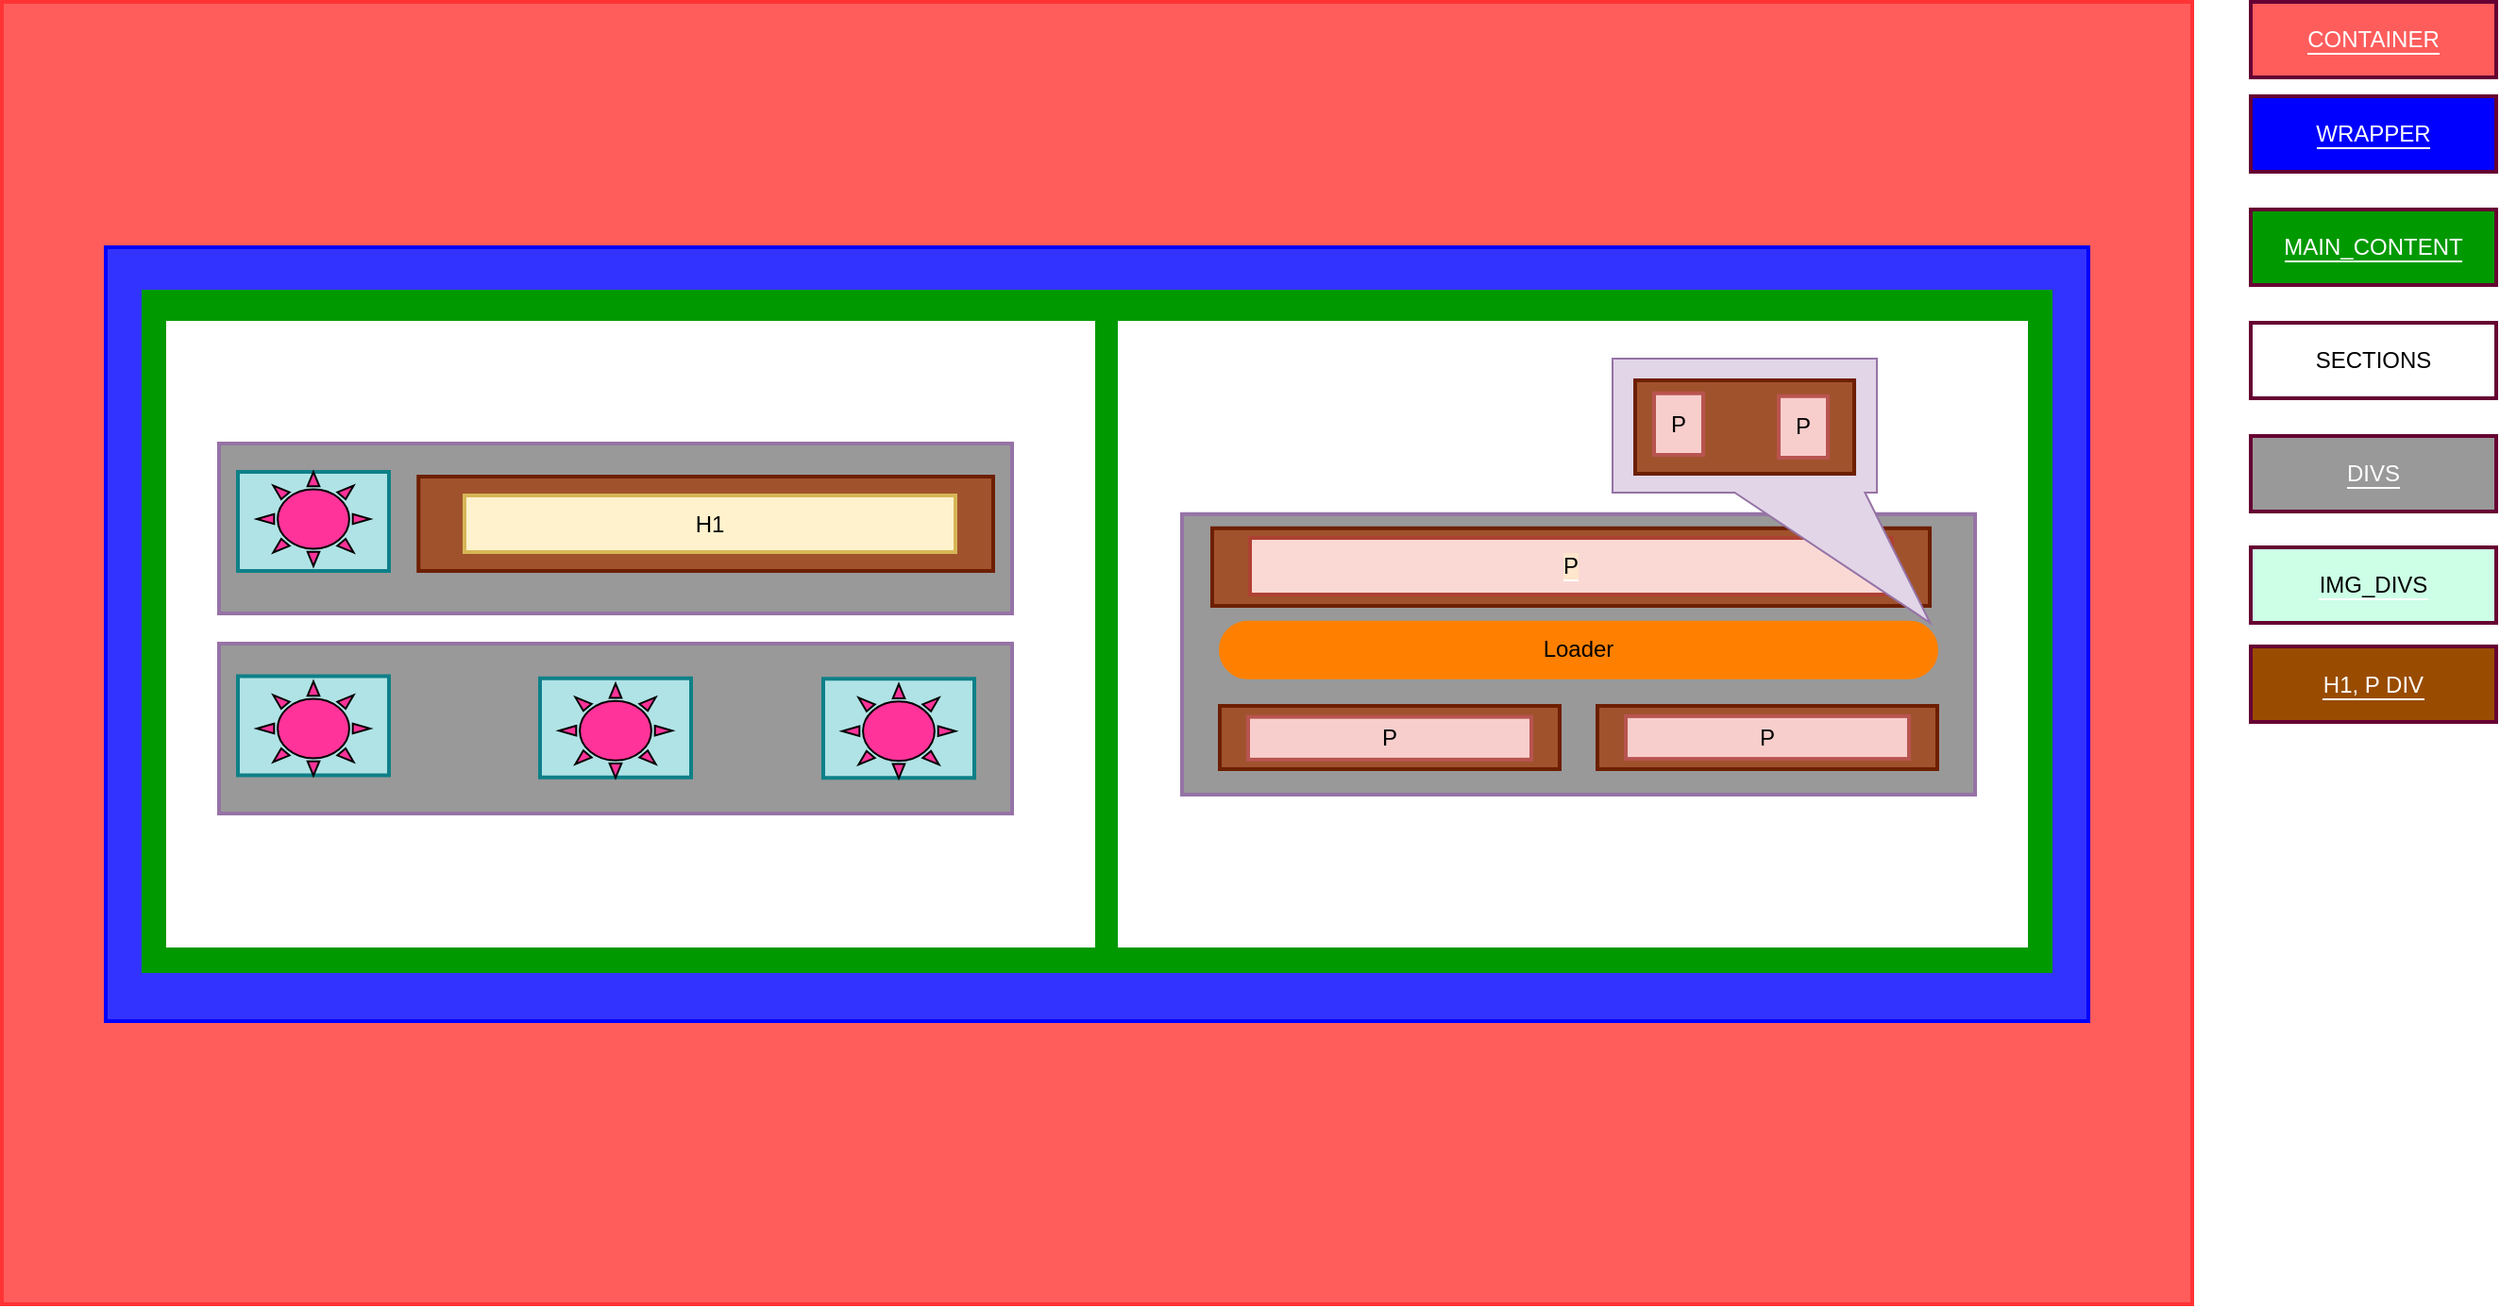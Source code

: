 <mxfile version="13.8.5"><diagram id="ndg5LRgTctKMqfmfvnYL" name="Page-1"><mxGraphModel dx="2058" dy="1125" grid="1" gridSize="10" guides="1" tooltips="1" connect="1" arrows="1" fold="1" page="1" pageScale="1" pageWidth="1169" pageHeight="827" math="0" shadow="0"><root><mxCell id="0"/><mxCell id="1" parent="0"/><mxCell id="LnrIiZvxyNQqSvJF2Py5-2" value="" style="rounded=0;whiteSpace=wrap;html=1;strokeWidth=2;strokeColor=#FF3333;align=left;labelBackgroundColor=#ffffff;fillColor=#FF5C5C;" parent="1" vertex="1"><mxGeometry x="9" y="20" width="1160" height="690" as="geometry"/></mxCell><mxCell id="LnrIiZvxyNQqSvJF2Py5-3" value="" style="rounded=0;whiteSpace=wrap;html=1;strokeWidth=2;strokeColor=#0000FF;fillColor=#3333FF;" parent="1" vertex="1"><mxGeometry x="64" y="150" width="1050" height="410" as="geometry"/></mxCell><mxCell id="LnrIiZvxyNQqSvJF2Py5-4" value="" style="rounded=0;whiteSpace=wrap;html=1;strokeWidth=2;strokeColor=#009900;fillColor=#009900;" parent="1" vertex="1"><mxGeometry x="84" y="173.5" width="1010" height="360" as="geometry"/></mxCell><mxCell id="LnrIiZvxyNQqSvJF2Py5-6" value="" style="rounded=0;whiteSpace=wrap;html=1;strokeWidth=2;strokeColor=#FFFFFF;" parent="1" vertex="1"><mxGeometry x="97" y="190" width="490" height="330" as="geometry"/></mxCell><mxCell id="LnrIiZvxyNQqSvJF2Py5-7" value="" style="rounded=0;whiteSpace=wrap;html=1;strokeWidth=2;strokeColor=#FFFFFF;" parent="1" vertex="1"><mxGeometry x="601" y="190" width="480" height="330" as="geometry"/></mxCell><mxCell id="LnrIiZvxyNQqSvJF2Py5-14" value="" style="rounded=0;whiteSpace=wrap;html=1;strokeColor=#9673a6;strokeWidth=2;fillColor=#999999;" parent="1" vertex="1"><mxGeometry x="124" y="254" width="420" height="90" as="geometry"/></mxCell><mxCell id="LnrIiZvxyNQqSvJF2Py5-17" value="" style="rounded=0;whiteSpace=wrap;html=1;strokeColor=#9673a6;strokeWidth=2;fillColor=#999999;" parent="1" vertex="1"><mxGeometry x="634" y="291.38" width="420" height="148.62" as="geometry"/></mxCell><mxCell id="LnrIiZvxyNQqSvJF2Py5-45" value="&lt;font color=&quot;#ffffff&quot; style=&quot;background-color: rgb(0 , 0 , 255)&quot;&gt;WRAPPER&lt;/font&gt;" style="rounded=0;whiteSpace=wrap;html=1;labelBackgroundColor=#ffffff;strokeColor=#660033;strokeWidth=2;fontColor=#000000;fillColor=#0000FF;" parent="1" vertex="1"><mxGeometry x="1200" y="70" width="130" height="40" as="geometry"/></mxCell><mxCell id="LnrIiZvxyNQqSvJF2Py5-46" value="&lt;font color=&quot;#ffffff&quot; style=&quot;background-color: rgb(0 , 153 , 0)&quot;&gt;MAIN_CONTENT&lt;/font&gt;" style="rounded=0;whiteSpace=wrap;html=1;labelBackgroundColor=#ffffff;strokeColor=#660033;strokeWidth=2;fontColor=#000000;fillColor=#009900;" parent="1" vertex="1"><mxGeometry x="1200" y="130" width="130" height="40" as="geometry"/></mxCell><mxCell id="LnrIiZvxyNQqSvJF2Py5-49" value="&lt;font color=&quot;#ffffff&quot; style=&quot;background-color: rgb(255 , 92 , 92)&quot;&gt;CONTAINER&lt;/font&gt;" style="rounded=0;whiteSpace=wrap;html=1;labelBackgroundColor=#ffffff;strokeColor=#660033;strokeWidth=2;fontColor=#000000;fillColor=#FF5C5C;" parent="1" vertex="1"><mxGeometry x="1200" y="20" width="130" height="40" as="geometry"/></mxCell><mxCell id="LnrIiZvxyNQqSvJF2Py5-50" value="&lt;font style=&quot;background-color: rgb(255 , 255 , 255)&quot;&gt;SECTIONS&lt;/font&gt;" style="rounded=0;whiteSpace=wrap;html=1;labelBackgroundColor=#ffffff;strokeColor=#660033;strokeWidth=2;fontColor=#000000;fillColor=#FFFFFF;" parent="1" vertex="1"><mxGeometry x="1200" y="190" width="130" height="40" as="geometry"/></mxCell><mxCell id="LnrIiZvxyNQqSvJF2Py5-60" value="&lt;font color=&quot;#ffffff&quot;&gt;&lt;span style=&quot;background-color: rgb(153 , 153 , 153)&quot;&gt;DIVS&lt;/span&gt;&lt;/font&gt;" style="rounded=0;whiteSpace=wrap;html=1;labelBackgroundColor=#ffffff;strokeColor=#660033;strokeWidth=2;fontColor=#000000;fillColor=#999999;" parent="1" vertex="1"><mxGeometry x="1200" y="250" width="130" height="40" as="geometry"/></mxCell><mxCell id="AXb9uBrZmUPK0tKDC45d-26" value="" style="rounded=0;whiteSpace=wrap;html=1;labelBackgroundColor=#ffffff;strokeColor=#0e8088;strokeWidth=2;fillColor=#b0e3e6;" vertex="1" parent="1"><mxGeometry x="134" y="269" width="80" height="52.5" as="geometry"/></mxCell><mxCell id="AXb9uBrZmUPK0tKDC45d-27" value="" style="rounded=0;whiteSpace=wrap;html=1;labelBackgroundColor=#ffffff;strokeColor=#6D1F00;strokeWidth=2;fillColor=#a0522d;fontColor=#ffffff;" vertex="1" parent="1"><mxGeometry x="229.63" y="271.5" width="304.37" height="50" as="geometry"/></mxCell><mxCell id="AXb9uBrZmUPK0tKDC45d-34" value="&lt;font color=&quot;#ffffff&quot; style=&quot;background-color: rgb(153 , 76 , 0)&quot;&gt;H1, P DIV&lt;/font&gt;" style="rounded=0;whiteSpace=wrap;html=1;labelBackgroundColor=#ffffff;strokeColor=#660033;strokeWidth=2;fontColor=#000000;fillColor=#994C00;" vertex="1" parent="1"><mxGeometry x="1200" y="361.5" width="130" height="40" as="geometry"/></mxCell><mxCell id="AXb9uBrZmUPK0tKDC45d-41" value="&lt;font style=&quot;background-color: rgb(204 , 255 , 230)&quot;&gt;IMG_DIVS&lt;/font&gt;" style="rounded=0;whiteSpace=wrap;html=1;labelBackgroundColor=#ffffff;strokeColor=#660033;strokeWidth=2;fontColor=#000000;fillColor=#CCFFE6;" vertex="1" parent="1"><mxGeometry x="1200" y="309" width="130" height="40" as="geometry"/></mxCell><mxCell id="AXb9uBrZmUPK0tKDC45d-71" value="" style="verticalLabelPosition=bottom;verticalAlign=top;html=1;shape=mxgraph.basic.sun;fillColor=#FF3399;" vertex="1" parent="1"><mxGeometry x="144" y="269" width="60" height="50" as="geometry"/></mxCell><mxCell id="LnrIiZvxyNQqSvJF2Py5-12" value="H1" style="rounded=0;whiteSpace=wrap;html=1;strokeColor=#d6b656;strokeWidth=2;fillColor=#fff2cc;" parent="1" vertex="1"><mxGeometry x="254" y="281.5" width="260" height="30" as="geometry"/></mxCell><mxCell id="AXb9uBrZmUPK0tKDC45d-73" value="" style="rounded=0;whiteSpace=wrap;html=1;strokeColor=#9673a6;strokeWidth=2;fillColor=#999999;" vertex="1" parent="1"><mxGeometry x="124" y="360" width="420" height="90" as="geometry"/></mxCell><mxCell id="AXb9uBrZmUPK0tKDC45d-72" value="" style="rounded=0;whiteSpace=wrap;html=1;labelBackgroundColor=#ffffff;strokeColor=#0e8088;strokeWidth=2;fillColor=#b0e3e6;" vertex="1" parent="1"><mxGeometry x="134" y="377.25" width="80" height="52.5" as="geometry"/></mxCell><mxCell id="AXb9uBrZmUPK0tKDC45d-75" value="" style="verticalLabelPosition=bottom;verticalAlign=top;html=1;shape=mxgraph.basic.sun;fillColor=#FF3399;" vertex="1" parent="1"><mxGeometry x="144" y="380" width="60" height="50" as="geometry"/></mxCell><mxCell id="AXb9uBrZmUPK0tKDC45d-76" value="" style="rounded=0;whiteSpace=wrap;html=1;labelBackgroundColor=#ffffff;strokeColor=#0e8088;strokeWidth=2;fillColor=#b0e3e6;" vertex="1" parent="1"><mxGeometry x="294" y="378.38" width="80" height="52.5" as="geometry"/></mxCell><mxCell id="AXb9uBrZmUPK0tKDC45d-77" value="" style="verticalLabelPosition=bottom;verticalAlign=top;html=1;shape=mxgraph.basic.sun;fillColor=#FF3399;" vertex="1" parent="1"><mxGeometry x="304" y="381.13" width="60" height="50" as="geometry"/></mxCell><mxCell id="AXb9uBrZmUPK0tKDC45d-78" value="" style="rounded=0;whiteSpace=wrap;html=1;labelBackgroundColor=#ffffff;strokeColor=#0e8088;strokeWidth=2;fillColor=#b0e3e6;" vertex="1" parent="1"><mxGeometry x="444" y="378.63" width="80" height="52.5" as="geometry"/></mxCell><mxCell id="AXb9uBrZmUPK0tKDC45d-79" value="" style="verticalLabelPosition=bottom;verticalAlign=top;html=1;shape=mxgraph.basic.sun;fillColor=#FF3399;" vertex="1" parent="1"><mxGeometry x="454" y="381.38" width="60" height="50" as="geometry"/></mxCell><mxCell id="AXb9uBrZmUPK0tKDC45d-80" value="Loader" style="rounded=1;whiteSpace=wrap;html=1;strokeColor=#FF8000;fillColor=#FF8000;arcSize=50;" vertex="1" parent="1"><mxGeometry x="654" y="348.38" width="380" height="30" as="geometry"/></mxCell><mxCell id="AXb9uBrZmUPK0tKDC45d-81" value="" style="rounded=0;whiteSpace=wrap;html=1;labelBackgroundColor=#ffffff;strokeColor=#6D1F00;strokeWidth=2;fillColor=#a0522d;fontColor=#ffffff;" vertex="1" parent="1"><mxGeometry x="654" y="393" width="180" height="33.5" as="geometry"/></mxCell><mxCell id="AXb9uBrZmUPK0tKDC45d-82" value="" style="rounded=0;whiteSpace=wrap;html=1;labelBackgroundColor=#ffffff;strokeColor=#6D1F00;strokeWidth=2;fillColor=#a0522d;fontColor=#ffffff;" vertex="1" parent="1"><mxGeometry x="854" y="393" width="180" height="33.5" as="geometry"/></mxCell><mxCell id="LnrIiZvxyNQqSvJF2Py5-22" value="P" style="rounded=0;whiteSpace=wrap;html=1;strokeColor=#b85450;strokeWidth=2;fillColor=#f8cecc;imageHeight=37;" parent="1" vertex="1"><mxGeometry x="669" y="398.82" width="150" height="22.62" as="geometry"/></mxCell><mxCell id="AXb9uBrZmUPK0tKDC45d-83" value="P" style="rounded=0;whiteSpace=wrap;html=1;strokeColor=#b85450;strokeWidth=2;fillColor=#f8cecc;imageHeight=37;" vertex="1" parent="1"><mxGeometry x="869" y="398.44" width="150" height="22.62" as="geometry"/></mxCell><mxCell id="AXb9uBrZmUPK0tKDC45d-89" value="" style="rounded=0;whiteSpace=wrap;html=1;labelBackgroundColor=#ffffff;strokeColor=#6D1F00;strokeWidth=2;fillColor=#a0522d;fontColor=#ffffff;" vertex="1" parent="1"><mxGeometry x="650" y="298.88" width="380" height="41.12" as="geometry"/></mxCell><mxCell id="AXb9uBrZmUPK0tKDC45d-33" value="&lt;span style=&quot;background-color: rgb(255 , 230 , 204)&quot;&gt;P&lt;/span&gt;" style="rounded=0;whiteSpace=wrap;html=1;labelBackgroundColor=#ffffff;strokeColor=#ae4132;strokeWidth=2;fillColor=#fad9d5;" vertex="1" parent="1"><mxGeometry x="670" y="304" width="340" height="30" as="geometry"/></mxCell><mxCell id="AXb9uBrZmUPK0tKDC45d-84" value="" style="whiteSpace=wrap;html=1;shape=mxgraph.basic.rectCallout;dx=40.8;dy=69;boundedLbl=1;strokeColor=#9673a6;fillColor=#e1d5e7;direction=east;flipV=0;flipH=1;" vertex="1" parent="1"><mxGeometry x="862" y="209" width="140" height="140" as="geometry"/></mxCell><mxCell id="AXb9uBrZmUPK0tKDC45d-85" value="" style="rounded=0;whiteSpace=wrap;html=1;labelBackgroundColor=#ffffff;strokeColor=#6D1F00;strokeWidth=2;fillColor=#a0522d;fontColor=#ffffff;" vertex="1" parent="1"><mxGeometry x="874" y="220.5" width="116" height="49.5" as="geometry"/></mxCell><mxCell id="AXb9uBrZmUPK0tKDC45d-86" value="P" style="rounded=0;whiteSpace=wrap;html=1;strokeColor=#b85450;strokeWidth=2;fillColor=#f8cecc;imageHeight=37;" vertex="1" parent="1"><mxGeometry x="884" y="227.38" width="26" height="32.62" as="geometry"/></mxCell><mxCell id="AXb9uBrZmUPK0tKDC45d-88" value="P" style="rounded=0;whiteSpace=wrap;html=1;strokeColor=#b85450;strokeWidth=2;fillColor=#f8cecc;imageHeight=37;" vertex="1" parent="1"><mxGeometry x="950" y="228.88" width="26" height="32.62" as="geometry"/></mxCell></root></mxGraphModel></diagram></mxfile>